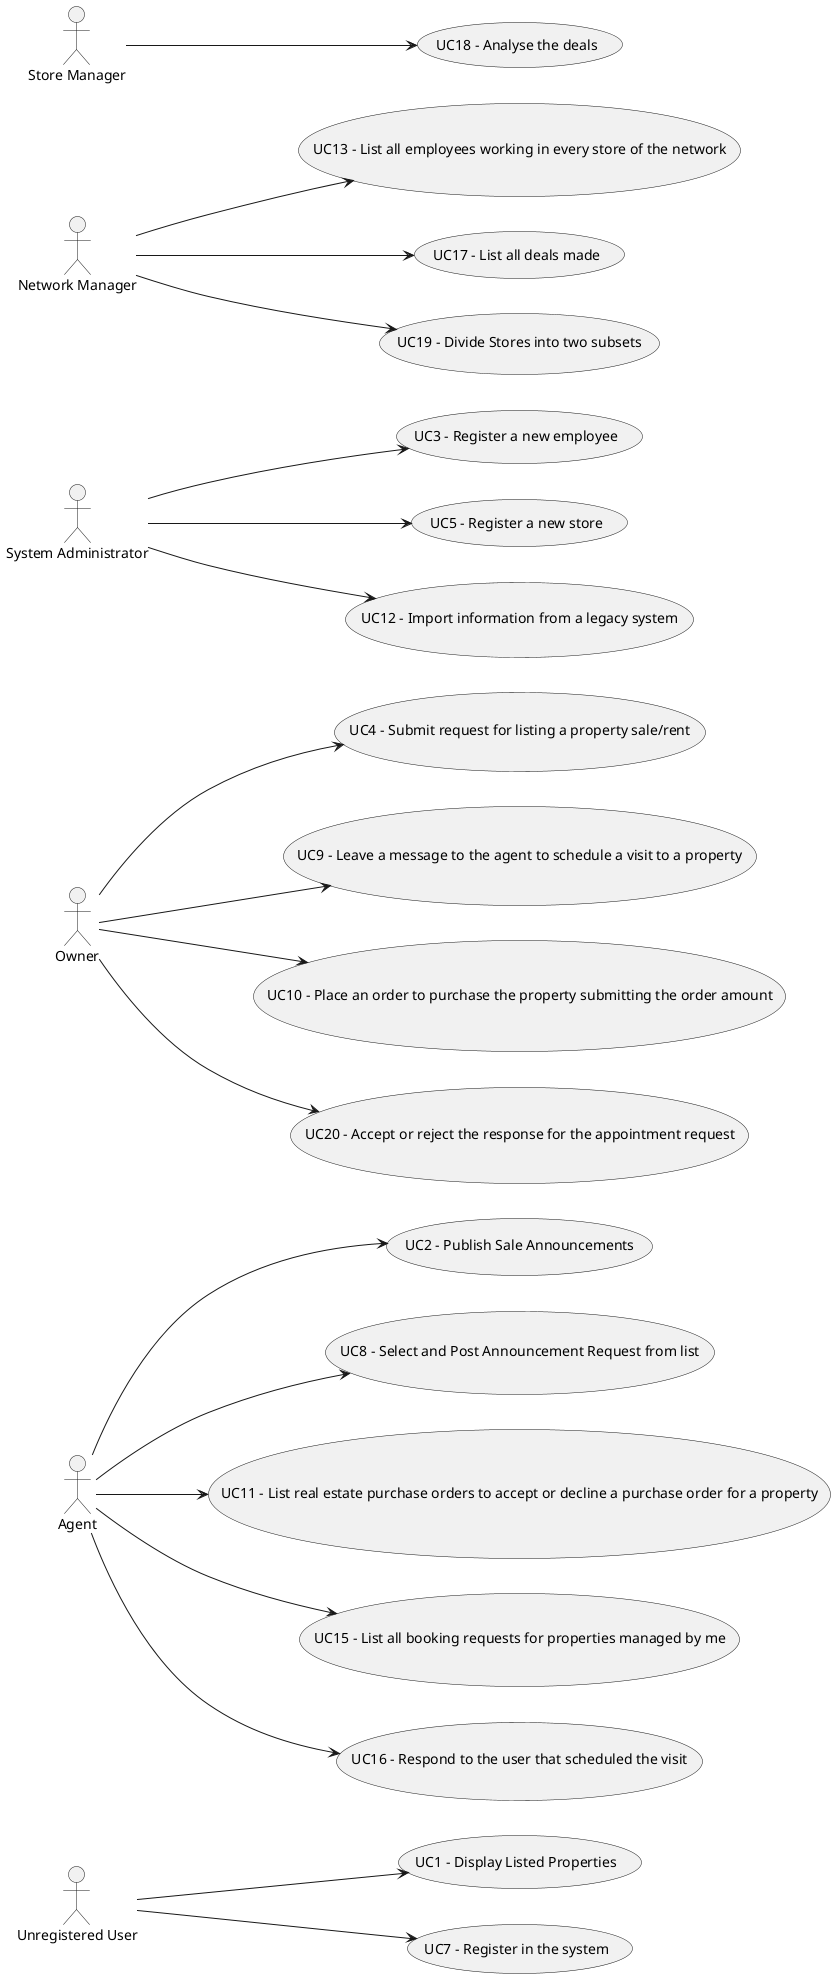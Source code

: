 @startuml
'skinparam monochrome true
skinparam packageStyle rectangle
'skinparam shadowing false


'title Use Case Diagram Example

left to right direction

actor "Unregistered User" as UR
actor "Agent" as Agent
actor "Owner" as Owner
actor "System Administrator" as SysAdmin
actor "Network Manager" as NM
actor "Store Manager" as SM


usecase "UC1 - Display Listed Properties " as UC1
usecase "UC2 - Publish Sale Announcements" as UC2
usecase "UC3 - Register a new employee " as UC3
usecase "UC4 - Submit request for listing a property sale/rent" as UC4
usecase "UC5 - Register a new store" as UC5
usecase "UC7 - Register in the system" as UC7
usecase "UC8 - Select and Post Announcement Request from list" as UC8
usecase "UC9 - Leave a message to the agent to schedule a visit to a property" as UC9
usecase "UC10 - Place an order to purchase the property submitting the order amount" as UC10
usecase "UC11 - List real estate purchase orders to accept or decline a purchase order for a property" as UC11
usecase "UC12 - Import information from a legacy system" as UC12
usecase "UC13 - List all employees working in every store of the network" as UC13
usecase "UC15 - List all booking requests for properties managed by me" as UC15
usecase "UC16 - Respond to the user that scheduled the visit" as UC16
usecase "UC17 - List all deals made" as UC17
usecase "UC18 - Analyse the deals" as UC18
usecase "UC19 - Divide Stores into two subsets" as UC19
usecase "UC20 - Accept or reject the response for the appointment request" as UC20

UR --> UC1
Agent --> UC2
Agent --> UC11
Agent --> UC15
Agent --> UC16
SysAdmin --> UC3
SysAdmin --> UC12
Owner --> UC4
Owner --> UC9
Owner --> UC10
Owner --> UC20
SysAdmin --> UC5
UR --> UC7
Agent --> UC8
NM --> UC13
NM --> UC17
NM --> UC19
SM --> UC18


@enduml